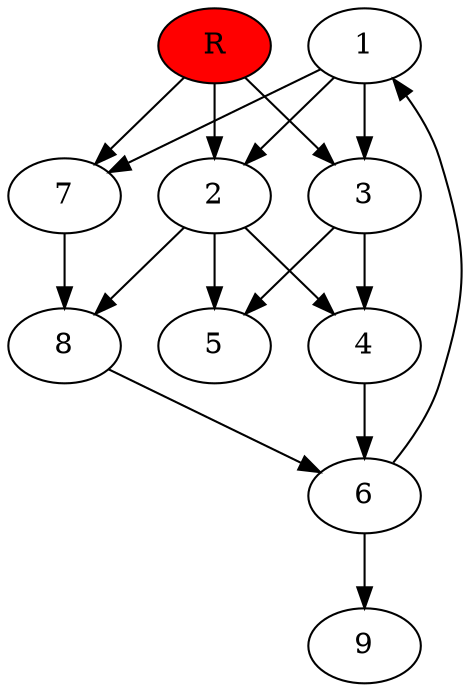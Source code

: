 digraph prb15487 {
	1
	2
	3
	4
	5
	6
	7
	8
	R [fillcolor="#ff0000" style=filled]
	1 -> 2
	1 -> 3
	1 -> 7
	2 -> 4
	2 -> 5
	2 -> 8
	3 -> 4
	3 -> 5
	4 -> 6
	6 -> 1
	6 -> 9
	7 -> 8
	8 -> 6
	R -> 2
	R -> 3
	R -> 7
}
